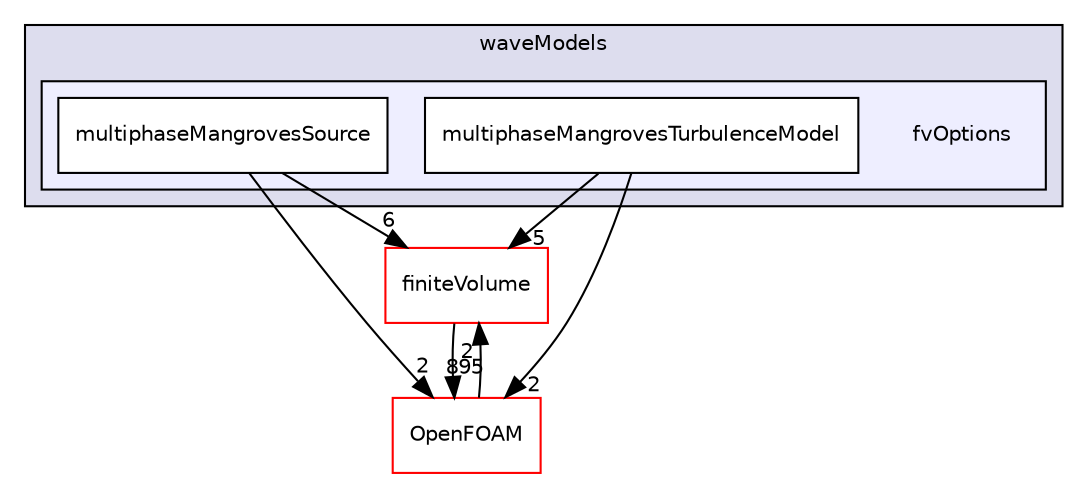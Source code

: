 digraph "src/waveModels/fvOptions" {
  bgcolor=transparent;
  compound=true
  node [ fontsize="10", fontname="Helvetica"];
  edge [ labelfontsize="10", labelfontname="Helvetica"];
  subgraph clusterdir_b9a696144f82eb1e2b4c5e6b7a09e316 {
    graph [ bgcolor="#ddddee", pencolor="black", label="waveModels" fontname="Helvetica", fontsize="10", URL="dir_b9a696144f82eb1e2b4c5e6b7a09e316.html"]
  subgraph clusterdir_b481f80ac710a1b64a0a791b4c7b5f68 {
    graph [ bgcolor="#eeeeff", pencolor="black", label="" URL="dir_b481f80ac710a1b64a0a791b4c7b5f68.html"];
    dir_b481f80ac710a1b64a0a791b4c7b5f68 [shape=plaintext label="fvOptions"];
    dir_f9b35720d468d371022481348a088842 [shape=box label="multiphaseMangrovesSource" color="black" fillcolor="white" style="filled" URL="dir_f9b35720d468d371022481348a088842.html"];
    dir_2f66b80116d80a6ed5786f3a4acc6589 [shape=box label="multiphaseMangrovesTurbulenceModel" color="black" fillcolor="white" style="filled" URL="dir_2f66b80116d80a6ed5786f3a4acc6589.html"];
  }
  }
  dir_9bd15774b555cf7259a6fa18f99fe99b [shape=box label="finiteVolume" color="red" URL="dir_9bd15774b555cf7259a6fa18f99fe99b.html"];
  dir_c5473ff19b20e6ec4dfe5c310b3778a8 [shape=box label="OpenFOAM" color="red" URL="dir_c5473ff19b20e6ec4dfe5c310b3778a8.html"];
  dir_9bd15774b555cf7259a6fa18f99fe99b->dir_c5473ff19b20e6ec4dfe5c310b3778a8 [headlabel="895", labeldistance=1.5 headhref="dir_000814_002151.html"];
  dir_2f66b80116d80a6ed5786f3a4acc6589->dir_9bd15774b555cf7259a6fa18f99fe99b [headlabel="5", labeldistance=1.5 headhref="dir_004119_000814.html"];
  dir_2f66b80116d80a6ed5786f3a4acc6589->dir_c5473ff19b20e6ec4dfe5c310b3778a8 [headlabel="2", labeldistance=1.5 headhref="dir_004119_002151.html"];
  dir_f9b35720d468d371022481348a088842->dir_9bd15774b555cf7259a6fa18f99fe99b [headlabel="6", labeldistance=1.5 headhref="dir_004118_000814.html"];
  dir_f9b35720d468d371022481348a088842->dir_c5473ff19b20e6ec4dfe5c310b3778a8 [headlabel="2", labeldistance=1.5 headhref="dir_004118_002151.html"];
  dir_c5473ff19b20e6ec4dfe5c310b3778a8->dir_9bd15774b555cf7259a6fa18f99fe99b [headlabel="2", labeldistance=1.5 headhref="dir_002151_000814.html"];
}
